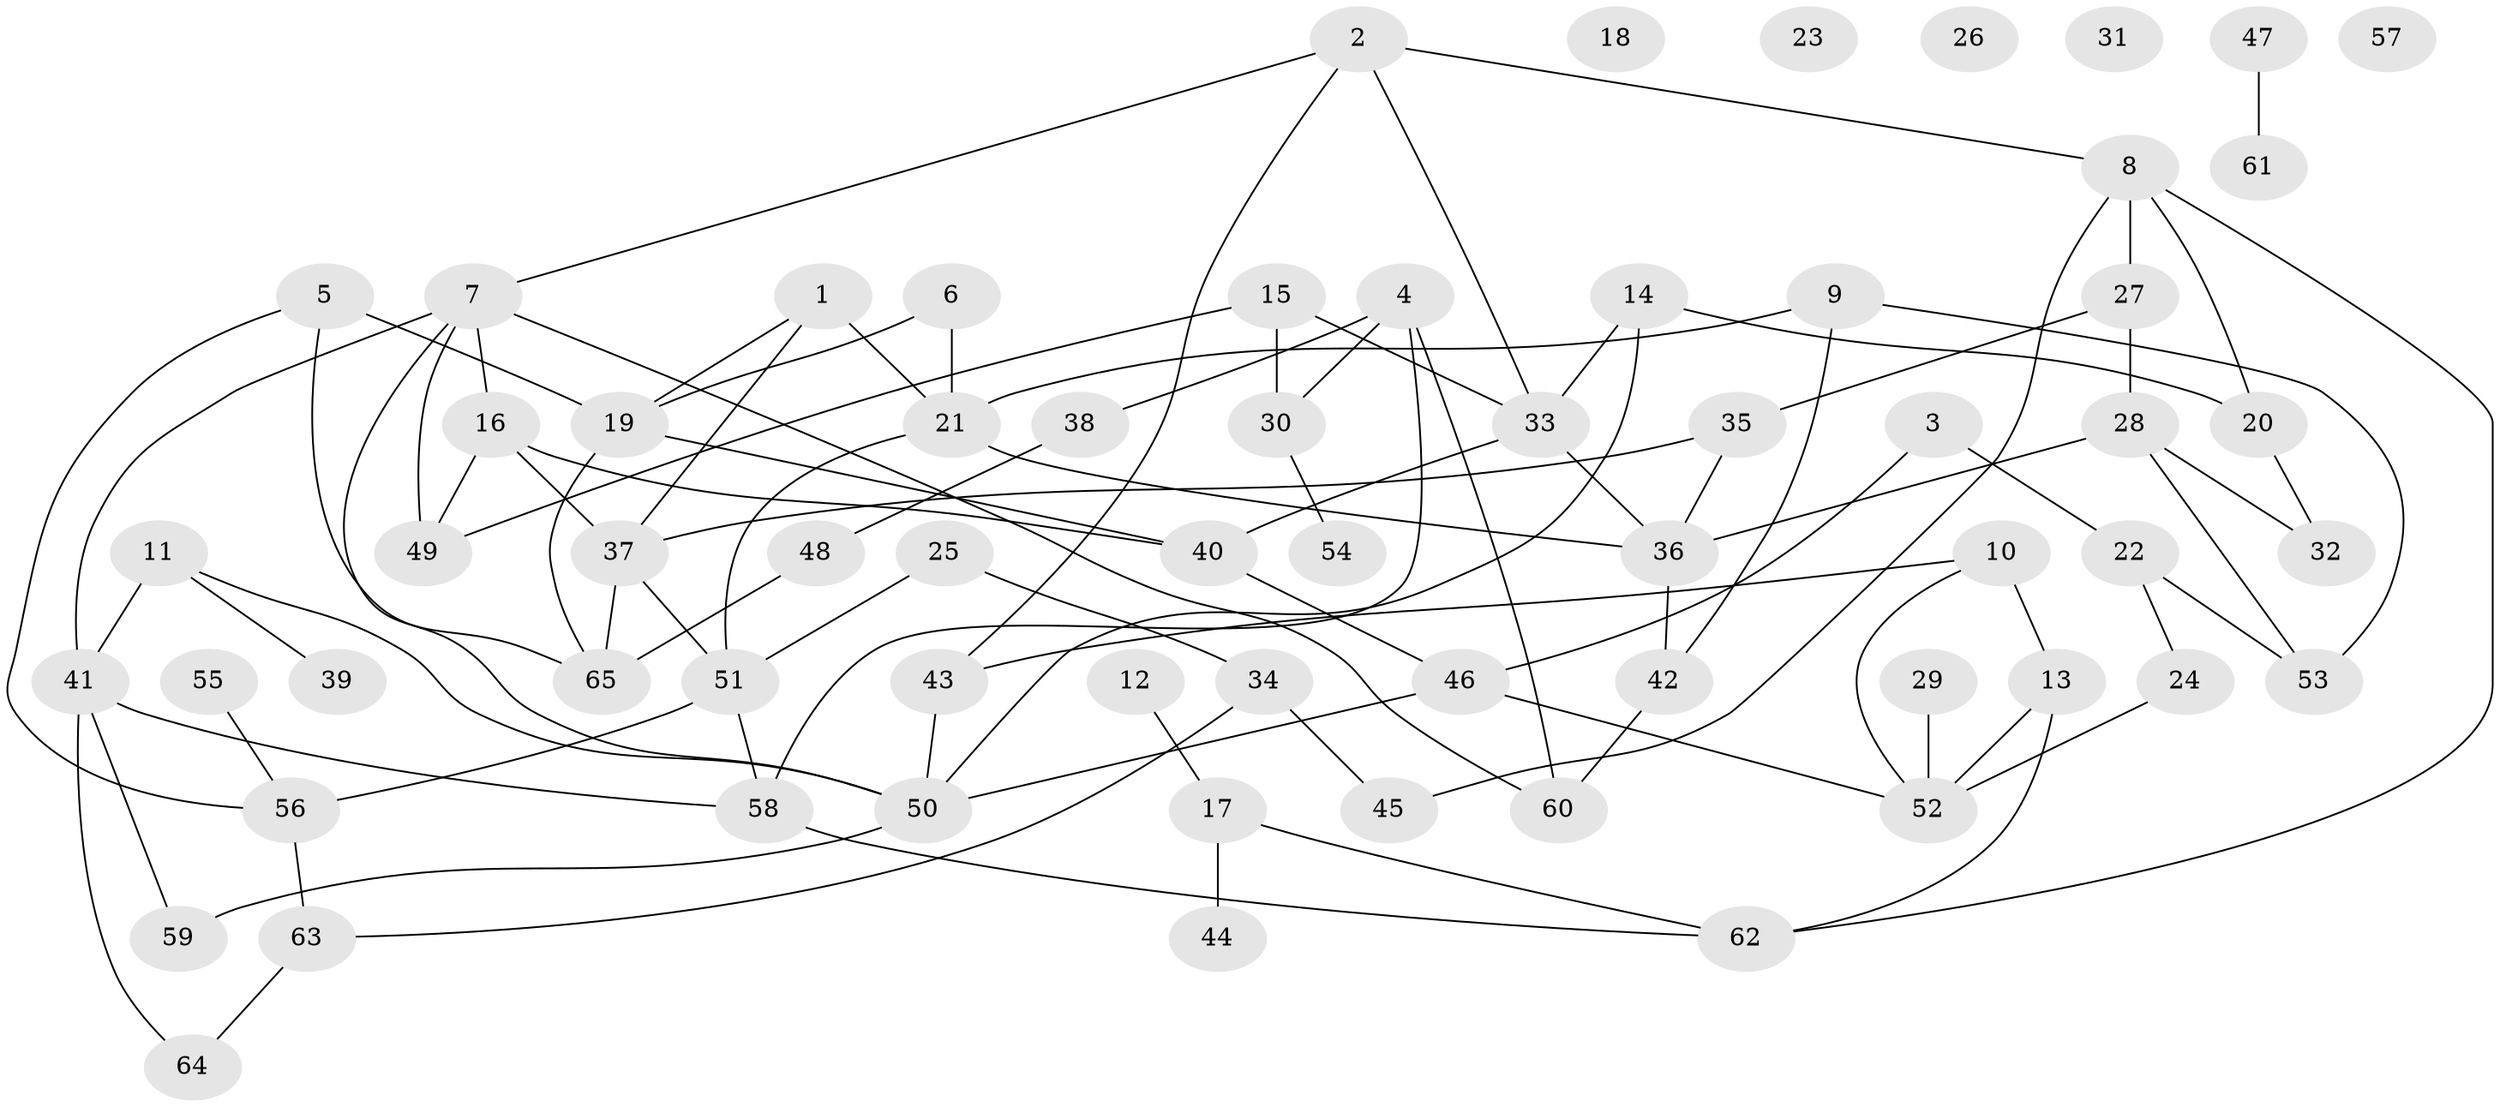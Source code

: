 // coarse degree distribution, {3: 0.23076923076923078, 15: 0.02564102564102564, 2: 0.23076923076923078, 4: 0.1282051282051282, 6: 0.05128205128205128, 1: 0.07692307692307693, 0: 0.15384615384615385, 5: 0.05128205128205128, 12: 0.02564102564102564, 7: 0.02564102564102564}
// Generated by graph-tools (version 1.1) at 2025/16/03/04/25 18:16:44]
// undirected, 65 vertices, 94 edges
graph export_dot {
graph [start="1"]
  node [color=gray90,style=filled];
  1;
  2;
  3;
  4;
  5;
  6;
  7;
  8;
  9;
  10;
  11;
  12;
  13;
  14;
  15;
  16;
  17;
  18;
  19;
  20;
  21;
  22;
  23;
  24;
  25;
  26;
  27;
  28;
  29;
  30;
  31;
  32;
  33;
  34;
  35;
  36;
  37;
  38;
  39;
  40;
  41;
  42;
  43;
  44;
  45;
  46;
  47;
  48;
  49;
  50;
  51;
  52;
  53;
  54;
  55;
  56;
  57;
  58;
  59;
  60;
  61;
  62;
  63;
  64;
  65;
  1 -- 19;
  1 -- 21;
  1 -- 37;
  2 -- 7;
  2 -- 8;
  2 -- 33;
  2 -- 43;
  3 -- 22;
  3 -- 46;
  4 -- 30;
  4 -- 38;
  4 -- 58;
  4 -- 60;
  5 -- 19;
  5 -- 56;
  5 -- 65;
  6 -- 19;
  6 -- 21;
  7 -- 16;
  7 -- 41;
  7 -- 49;
  7 -- 50;
  7 -- 60;
  8 -- 20;
  8 -- 27;
  8 -- 45;
  8 -- 62;
  9 -- 21;
  9 -- 42;
  9 -- 53;
  10 -- 13;
  10 -- 43;
  10 -- 52;
  11 -- 39;
  11 -- 41;
  11 -- 50;
  12 -- 17;
  13 -- 52;
  13 -- 62;
  14 -- 20;
  14 -- 33;
  14 -- 50;
  15 -- 30;
  15 -- 33;
  15 -- 49;
  16 -- 37;
  16 -- 40;
  16 -- 49;
  17 -- 44;
  17 -- 62;
  19 -- 40;
  19 -- 65;
  20 -- 32;
  21 -- 36;
  21 -- 51;
  22 -- 24;
  22 -- 53;
  24 -- 52;
  25 -- 34;
  25 -- 51;
  27 -- 28;
  27 -- 35;
  28 -- 32;
  28 -- 36;
  28 -- 53;
  29 -- 52;
  30 -- 54;
  33 -- 36;
  33 -- 40;
  34 -- 45;
  34 -- 63;
  35 -- 36;
  35 -- 37;
  36 -- 42;
  37 -- 51;
  37 -- 65;
  38 -- 48;
  40 -- 46;
  41 -- 58;
  41 -- 59;
  41 -- 64;
  42 -- 60;
  43 -- 50;
  46 -- 50;
  46 -- 52;
  47 -- 61;
  48 -- 65;
  50 -- 59;
  51 -- 56;
  51 -- 58;
  55 -- 56;
  56 -- 63;
  58 -- 62;
  63 -- 64;
}
